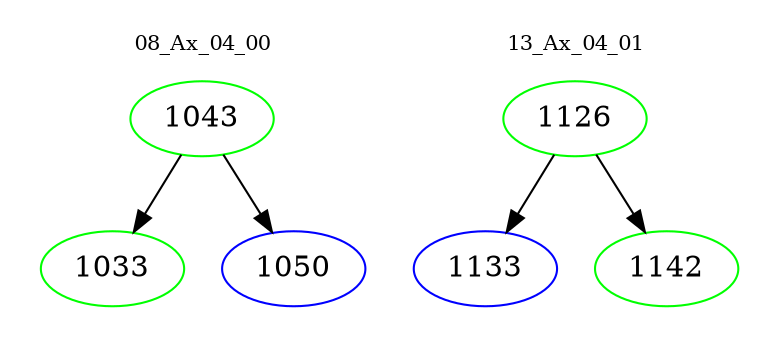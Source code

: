 digraph{
subgraph cluster_0 {
color = white
label = "08_Ax_04_00";
fontsize=10;
T0_1043 [label="1043", color="green"]
T0_1043 -> T0_1033 [color="black"]
T0_1033 [label="1033", color="green"]
T0_1043 -> T0_1050 [color="black"]
T0_1050 [label="1050", color="blue"]
}
subgraph cluster_1 {
color = white
label = "13_Ax_04_01";
fontsize=10;
T1_1126 [label="1126", color="green"]
T1_1126 -> T1_1133 [color="black"]
T1_1133 [label="1133", color="blue"]
T1_1126 -> T1_1142 [color="black"]
T1_1142 [label="1142", color="green"]
}
}
